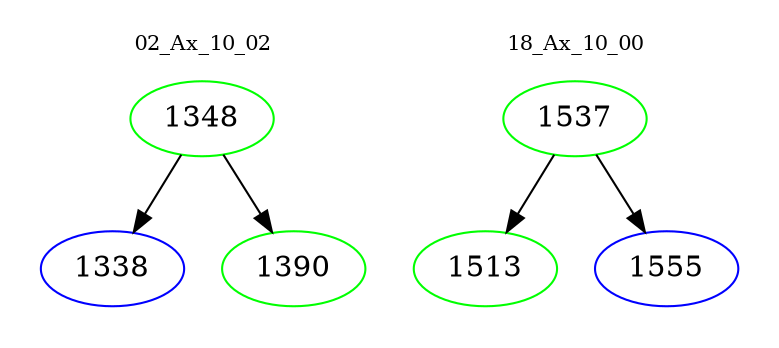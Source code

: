 digraph{
subgraph cluster_0 {
color = white
label = "02_Ax_10_02";
fontsize=10;
T0_1348 [label="1348", color="green"]
T0_1348 -> T0_1338 [color="black"]
T0_1338 [label="1338", color="blue"]
T0_1348 -> T0_1390 [color="black"]
T0_1390 [label="1390", color="green"]
}
subgraph cluster_1 {
color = white
label = "18_Ax_10_00";
fontsize=10;
T1_1537 [label="1537", color="green"]
T1_1537 -> T1_1513 [color="black"]
T1_1513 [label="1513", color="green"]
T1_1537 -> T1_1555 [color="black"]
T1_1555 [label="1555", color="blue"]
}
}
